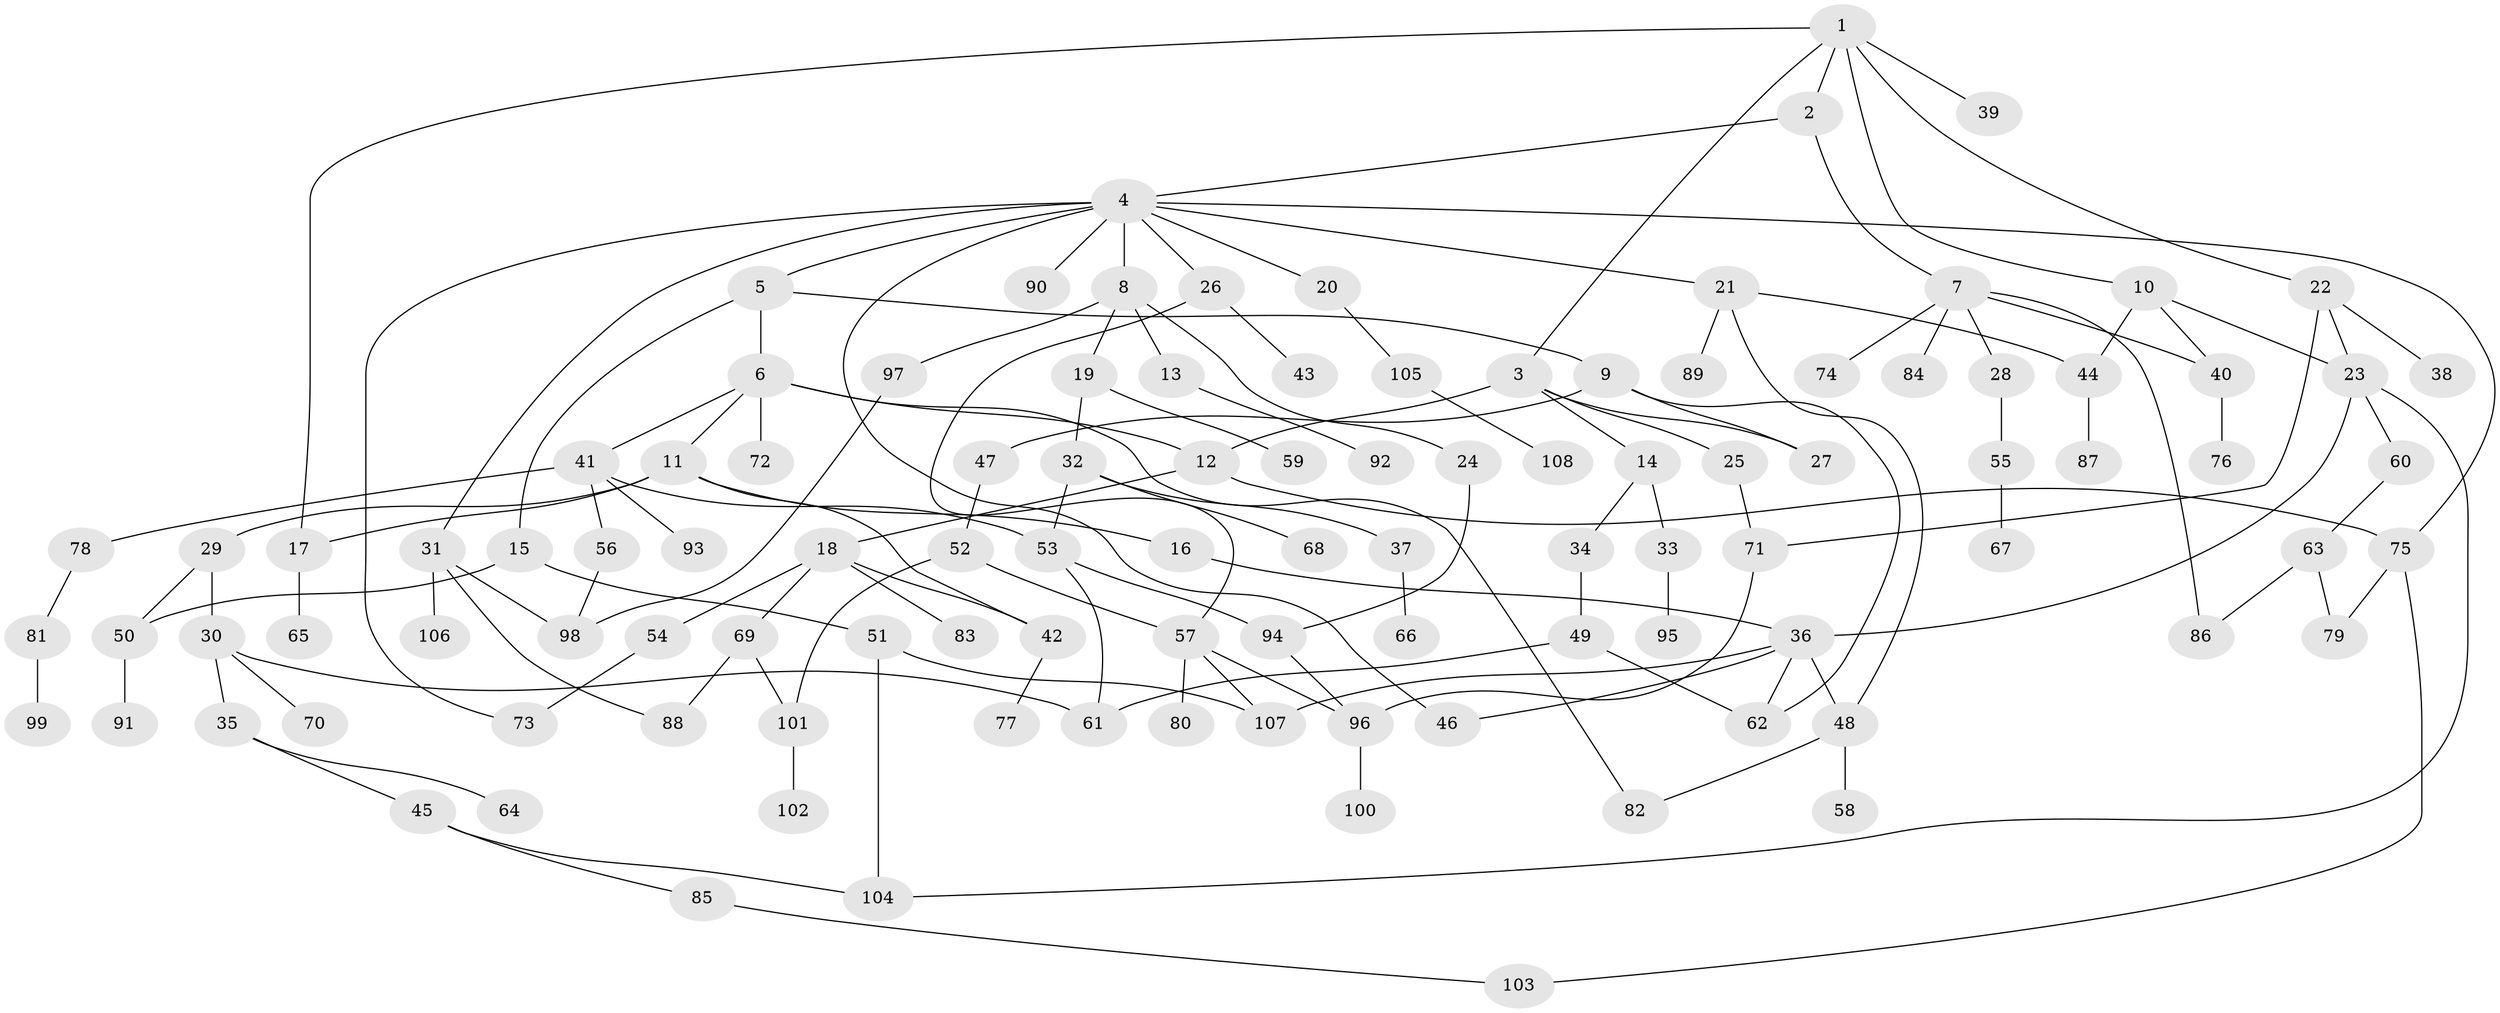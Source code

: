 // Generated by graph-tools (version 1.1) at 2025/34/03/09/25 02:34:25]
// undirected, 108 vertices, 142 edges
graph export_dot {
graph [start="1"]
  node [color=gray90,style=filled];
  1;
  2;
  3;
  4;
  5;
  6;
  7;
  8;
  9;
  10;
  11;
  12;
  13;
  14;
  15;
  16;
  17;
  18;
  19;
  20;
  21;
  22;
  23;
  24;
  25;
  26;
  27;
  28;
  29;
  30;
  31;
  32;
  33;
  34;
  35;
  36;
  37;
  38;
  39;
  40;
  41;
  42;
  43;
  44;
  45;
  46;
  47;
  48;
  49;
  50;
  51;
  52;
  53;
  54;
  55;
  56;
  57;
  58;
  59;
  60;
  61;
  62;
  63;
  64;
  65;
  66;
  67;
  68;
  69;
  70;
  71;
  72;
  73;
  74;
  75;
  76;
  77;
  78;
  79;
  80;
  81;
  82;
  83;
  84;
  85;
  86;
  87;
  88;
  89;
  90;
  91;
  92;
  93;
  94;
  95;
  96;
  97;
  98;
  99;
  100;
  101;
  102;
  103;
  104;
  105;
  106;
  107;
  108;
  1 -- 2;
  1 -- 3;
  1 -- 10;
  1 -- 22;
  1 -- 39;
  1 -- 17;
  2 -- 4;
  2 -- 7;
  3 -- 14;
  3 -- 25;
  3 -- 27;
  3 -- 12;
  4 -- 5;
  4 -- 8;
  4 -- 20;
  4 -- 21;
  4 -- 26;
  4 -- 31;
  4 -- 75;
  4 -- 90;
  4 -- 46;
  4 -- 73;
  5 -- 6;
  5 -- 9;
  5 -- 15;
  6 -- 11;
  6 -- 12;
  6 -- 41;
  6 -- 72;
  6 -- 82;
  7 -- 28;
  7 -- 74;
  7 -- 84;
  7 -- 86;
  7 -- 40;
  8 -- 13;
  8 -- 19;
  8 -- 24;
  8 -- 97;
  9 -- 27;
  9 -- 47;
  9 -- 62;
  10 -- 40;
  10 -- 44;
  10 -- 23;
  11 -- 16;
  11 -- 17;
  11 -- 29;
  11 -- 42;
  12 -- 18;
  12 -- 75;
  13 -- 92;
  14 -- 33;
  14 -- 34;
  15 -- 51;
  15 -- 50;
  16 -- 36;
  17 -- 65;
  18 -- 54;
  18 -- 69;
  18 -- 83;
  18 -- 42;
  19 -- 32;
  19 -- 59;
  20 -- 105;
  21 -- 89;
  21 -- 48;
  21 -- 44;
  22 -- 23;
  22 -- 38;
  22 -- 71;
  23 -- 60;
  23 -- 104;
  23 -- 36;
  24 -- 94;
  25 -- 71;
  26 -- 43;
  26 -- 57;
  28 -- 55;
  29 -- 30;
  29 -- 50;
  30 -- 35;
  30 -- 61;
  30 -- 70;
  31 -- 106;
  31 -- 88;
  31 -- 98;
  32 -- 37;
  32 -- 68;
  32 -- 53;
  33 -- 95;
  34 -- 49;
  35 -- 45;
  35 -- 64;
  36 -- 46;
  36 -- 48;
  36 -- 107;
  36 -- 62;
  37 -- 66;
  40 -- 76;
  41 -- 53;
  41 -- 56;
  41 -- 78;
  41 -- 93;
  42 -- 77;
  44 -- 87;
  45 -- 85;
  45 -- 104;
  47 -- 52;
  48 -- 58;
  48 -- 82;
  49 -- 62;
  49 -- 61;
  50 -- 91;
  51 -- 104;
  51 -- 107;
  52 -- 57;
  52 -- 101;
  53 -- 94;
  53 -- 61;
  54 -- 73;
  55 -- 67;
  56 -- 98;
  57 -- 80;
  57 -- 107;
  57 -- 96;
  60 -- 63;
  63 -- 79;
  63 -- 86;
  69 -- 88;
  69 -- 101;
  71 -- 96;
  75 -- 79;
  75 -- 103;
  78 -- 81;
  81 -- 99;
  85 -- 103;
  94 -- 96;
  96 -- 100;
  97 -- 98;
  101 -- 102;
  105 -- 108;
}
